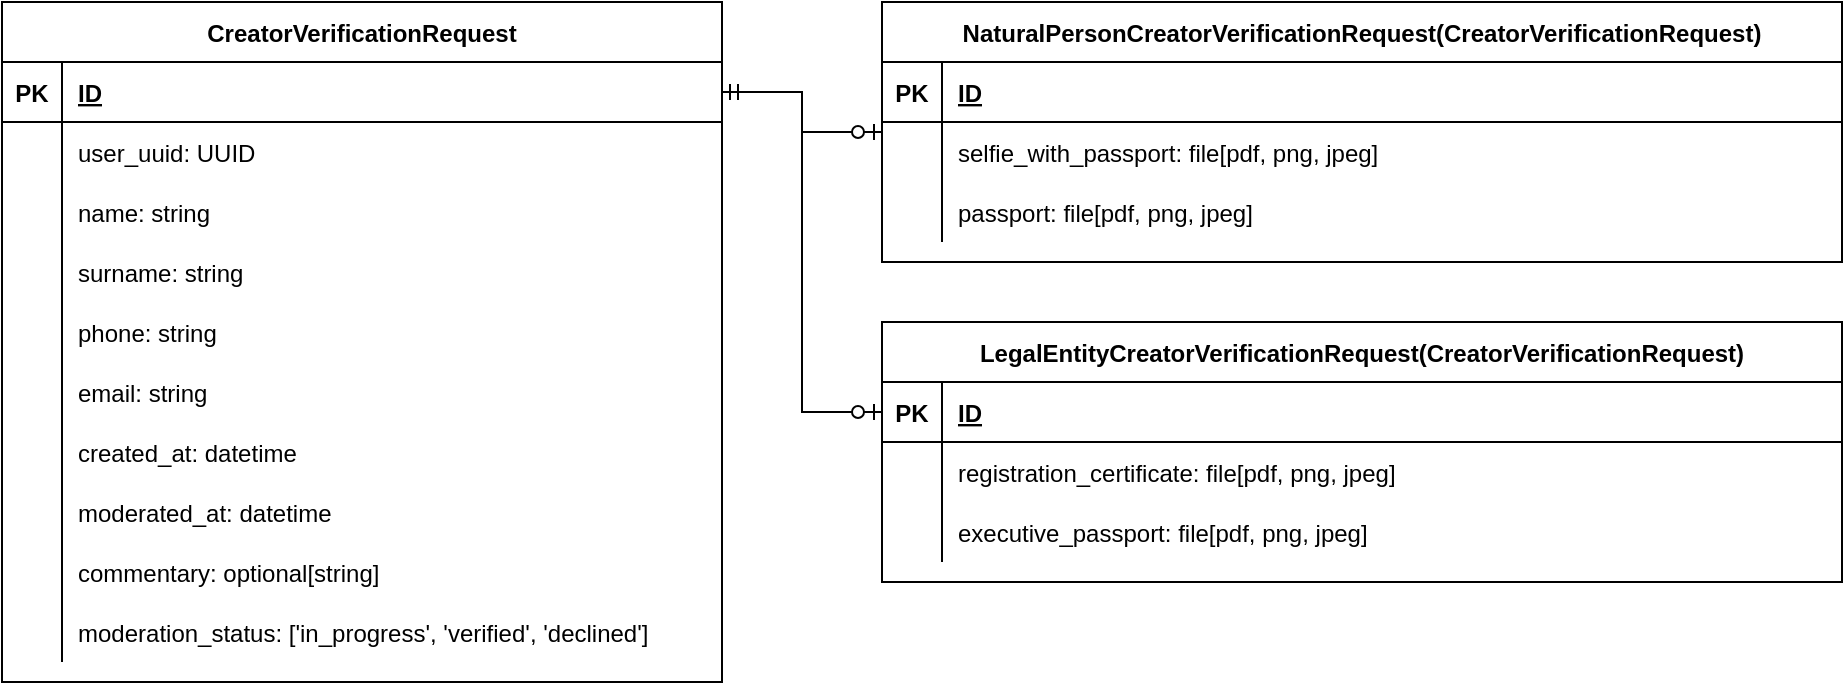 <mxfile version="14.7.7" type="device" pages="2"><diagram id="MJ9WkeCE-Is78OsRi6sq" name="DB"><mxGraphModel dx="988" dy="663" grid="1" gridSize="10" guides="1" tooltips="1" connect="1" arrows="1" fold="1" page="1" pageScale="1" pageWidth="827" pageHeight="1169" math="0" shadow="0"><root><mxCell id="0"/><mxCell id="1" parent="0"/><mxCell id="hFTRTgU7f-VmusZ1yaRI-1" value="LegalEntityCreatorVerificationRequest(CreatorVerificationRequest)" style="shape=table;startSize=30;container=1;collapsible=1;childLayout=tableLayout;fixedRows=1;rowLines=0;fontStyle=1;align=center;resizeLast=1;" vertex="1" parent="1"><mxGeometry x="480" y="200" width="480" height="130" as="geometry"/></mxCell><mxCell id="hFTRTgU7f-VmusZ1yaRI-2" value="" style="shape=partialRectangle;collapsible=0;dropTarget=0;pointerEvents=0;fillColor=none;top=0;left=0;bottom=1;right=0;points=[[0,0.5],[1,0.5]];portConstraint=eastwest;" vertex="1" parent="hFTRTgU7f-VmusZ1yaRI-1"><mxGeometry y="30" width="480" height="30" as="geometry"/></mxCell><mxCell id="hFTRTgU7f-VmusZ1yaRI-3" value="PK" style="shape=partialRectangle;connectable=0;fillColor=none;top=0;left=0;bottom=0;right=0;fontStyle=1;overflow=hidden;" vertex="1" parent="hFTRTgU7f-VmusZ1yaRI-2"><mxGeometry width="30" height="30" as="geometry"/></mxCell><mxCell id="hFTRTgU7f-VmusZ1yaRI-4" value="ID" style="shape=partialRectangle;connectable=0;fillColor=none;top=0;left=0;bottom=0;right=0;align=left;spacingLeft=6;fontStyle=5;overflow=hidden;" vertex="1" parent="hFTRTgU7f-VmusZ1yaRI-2"><mxGeometry x="30" width="450" height="30" as="geometry"/></mxCell><mxCell id="hFTRTgU7f-VmusZ1yaRI-23" value="" style="shape=partialRectangle;collapsible=0;dropTarget=0;pointerEvents=0;fillColor=none;top=0;left=0;bottom=0;right=0;points=[[0,0.5],[1,0.5]];portConstraint=eastwest;" vertex="1" parent="hFTRTgU7f-VmusZ1yaRI-1"><mxGeometry y="60" width="480" height="30" as="geometry"/></mxCell><mxCell id="hFTRTgU7f-VmusZ1yaRI-24" value="" style="shape=partialRectangle;connectable=0;fillColor=none;top=0;left=0;bottom=0;right=0;editable=1;overflow=hidden;" vertex="1" parent="hFTRTgU7f-VmusZ1yaRI-23"><mxGeometry width="30" height="30" as="geometry"/></mxCell><mxCell id="hFTRTgU7f-VmusZ1yaRI-25" value="registration_certificate: file[pdf, png, jpeg]" style="shape=partialRectangle;connectable=0;fillColor=none;top=0;left=0;bottom=0;right=0;align=left;spacingLeft=6;overflow=hidden;" vertex="1" parent="hFTRTgU7f-VmusZ1yaRI-23"><mxGeometry x="30" width="450" height="30" as="geometry"/></mxCell><mxCell id="hFTRTgU7f-VmusZ1yaRI-26" value="" style="shape=partialRectangle;collapsible=0;dropTarget=0;pointerEvents=0;fillColor=none;top=0;left=0;bottom=0;right=0;points=[[0,0.5],[1,0.5]];portConstraint=eastwest;" vertex="1" parent="hFTRTgU7f-VmusZ1yaRI-1"><mxGeometry y="90" width="480" height="30" as="geometry"/></mxCell><mxCell id="hFTRTgU7f-VmusZ1yaRI-27" value="" style="shape=partialRectangle;connectable=0;fillColor=none;top=0;left=0;bottom=0;right=0;editable=1;overflow=hidden;" vertex="1" parent="hFTRTgU7f-VmusZ1yaRI-26"><mxGeometry width="30" height="30" as="geometry"/></mxCell><mxCell id="hFTRTgU7f-VmusZ1yaRI-28" value="executive_passport: file[pdf, png, jpeg]" style="shape=partialRectangle;connectable=0;fillColor=none;top=0;left=0;bottom=0;right=0;align=left;spacingLeft=6;overflow=hidden;" vertex="1" parent="hFTRTgU7f-VmusZ1yaRI-26"><mxGeometry x="30" width="450" height="30" as="geometry"/></mxCell><mxCell id="hFTRTgU7f-VmusZ1yaRI-29" value="NaturalPersonCreatorVerificationRequest(CreatorVerificationRequest)" style="shape=table;startSize=30;container=1;collapsible=1;childLayout=tableLayout;fixedRows=1;rowLines=0;fontStyle=1;align=center;resizeLast=1;" vertex="1" parent="1"><mxGeometry x="480" y="40" width="480" height="130" as="geometry"/></mxCell><mxCell id="hFTRTgU7f-VmusZ1yaRI-30" value="" style="shape=partialRectangle;collapsible=0;dropTarget=0;pointerEvents=0;fillColor=none;top=0;left=0;bottom=1;right=0;points=[[0,0.5],[1,0.5]];portConstraint=eastwest;" vertex="1" parent="hFTRTgU7f-VmusZ1yaRI-29"><mxGeometry y="30" width="480" height="30" as="geometry"/></mxCell><mxCell id="hFTRTgU7f-VmusZ1yaRI-31" value="PK" style="shape=partialRectangle;connectable=0;fillColor=none;top=0;left=0;bottom=0;right=0;fontStyle=1;overflow=hidden;" vertex="1" parent="hFTRTgU7f-VmusZ1yaRI-30"><mxGeometry width="30" height="30" as="geometry"/></mxCell><mxCell id="hFTRTgU7f-VmusZ1yaRI-32" value="ID" style="shape=partialRectangle;connectable=0;fillColor=none;top=0;left=0;bottom=0;right=0;align=left;spacingLeft=6;fontStyle=5;overflow=hidden;" vertex="1" parent="hFTRTgU7f-VmusZ1yaRI-30"><mxGeometry x="30" width="450" height="30" as="geometry"/></mxCell><mxCell id="hFTRTgU7f-VmusZ1yaRI-42" value="" style="shape=partialRectangle;collapsible=0;dropTarget=0;pointerEvents=0;fillColor=none;top=0;left=0;bottom=0;right=0;points=[[0,0.5],[1,0.5]];portConstraint=eastwest;" vertex="1" parent="hFTRTgU7f-VmusZ1yaRI-29"><mxGeometry y="60" width="480" height="30" as="geometry"/></mxCell><mxCell id="hFTRTgU7f-VmusZ1yaRI-43" value="" style="shape=partialRectangle;connectable=0;fillColor=none;top=0;left=0;bottom=0;right=0;editable=1;overflow=hidden;" vertex="1" parent="hFTRTgU7f-VmusZ1yaRI-42"><mxGeometry width="30" height="30" as="geometry"/></mxCell><mxCell id="hFTRTgU7f-VmusZ1yaRI-44" value="selfie_with_passport: file[pdf, png, jpeg]" style="shape=partialRectangle;connectable=0;fillColor=none;top=0;left=0;bottom=0;right=0;align=left;spacingLeft=6;overflow=hidden;" vertex="1" parent="hFTRTgU7f-VmusZ1yaRI-42"><mxGeometry x="30" width="450" height="30" as="geometry"/></mxCell><mxCell id="hFTRTgU7f-VmusZ1yaRI-45" value="" style="shape=partialRectangle;collapsible=0;dropTarget=0;pointerEvents=0;fillColor=none;top=0;left=0;bottom=0;right=0;points=[[0,0.5],[1,0.5]];portConstraint=eastwest;" vertex="1" parent="hFTRTgU7f-VmusZ1yaRI-29"><mxGeometry y="90" width="480" height="30" as="geometry"/></mxCell><mxCell id="hFTRTgU7f-VmusZ1yaRI-46" value="" style="shape=partialRectangle;connectable=0;fillColor=none;top=0;left=0;bottom=0;right=0;editable=1;overflow=hidden;" vertex="1" parent="hFTRTgU7f-VmusZ1yaRI-45"><mxGeometry width="30" height="30" as="geometry"/></mxCell><mxCell id="hFTRTgU7f-VmusZ1yaRI-47" value="passport: file[pdf, png, jpeg]" style="shape=partialRectangle;connectable=0;fillColor=none;top=0;left=0;bottom=0;right=0;align=left;spacingLeft=6;overflow=hidden;" vertex="1" parent="hFTRTgU7f-VmusZ1yaRI-45"><mxGeometry x="30" width="450" height="30" as="geometry"/></mxCell><mxCell id="hFTRTgU7f-VmusZ1yaRI-57" value="CreatorVerificationRequest" style="shape=table;startSize=30;container=1;collapsible=1;childLayout=tableLayout;fixedRows=1;rowLines=0;fontStyle=1;align=center;resizeLast=1;" vertex="1" parent="1"><mxGeometry x="40" y="40" width="360" height="340" as="geometry"/></mxCell><mxCell id="hFTRTgU7f-VmusZ1yaRI-58" value="" style="shape=partialRectangle;collapsible=0;dropTarget=0;pointerEvents=0;fillColor=none;top=0;left=0;bottom=1;right=0;points=[[0,0.5],[1,0.5]];portConstraint=eastwest;" vertex="1" parent="hFTRTgU7f-VmusZ1yaRI-57"><mxGeometry y="30" width="360" height="30" as="geometry"/></mxCell><mxCell id="hFTRTgU7f-VmusZ1yaRI-59" value="PK" style="shape=partialRectangle;connectable=0;fillColor=none;top=0;left=0;bottom=0;right=0;fontStyle=1;overflow=hidden;" vertex="1" parent="hFTRTgU7f-VmusZ1yaRI-58"><mxGeometry width="30" height="30" as="geometry"/></mxCell><mxCell id="hFTRTgU7f-VmusZ1yaRI-60" value="ID" style="shape=partialRectangle;connectable=0;fillColor=none;top=0;left=0;bottom=0;right=0;align=left;spacingLeft=6;fontStyle=5;overflow=hidden;" vertex="1" parent="hFTRTgU7f-VmusZ1yaRI-58"><mxGeometry x="30" width="330" height="30" as="geometry"/></mxCell><mxCell id="hFTRTgU7f-VmusZ1yaRI-61" value="" style="shape=partialRectangle;collapsible=0;dropTarget=0;pointerEvents=0;fillColor=none;top=0;left=0;bottom=0;right=0;points=[[0,0.5],[1,0.5]];portConstraint=eastwest;" vertex="1" parent="hFTRTgU7f-VmusZ1yaRI-57"><mxGeometry y="60" width="360" height="30" as="geometry"/></mxCell><mxCell id="hFTRTgU7f-VmusZ1yaRI-62" value="" style="shape=partialRectangle;connectable=0;fillColor=none;top=0;left=0;bottom=0;right=0;editable=1;overflow=hidden;" vertex="1" parent="hFTRTgU7f-VmusZ1yaRI-61"><mxGeometry width="30" height="30" as="geometry"/></mxCell><mxCell id="hFTRTgU7f-VmusZ1yaRI-63" value="user_uuid: UUID" style="shape=partialRectangle;connectable=0;fillColor=none;top=0;left=0;bottom=0;right=0;align=left;spacingLeft=6;overflow=hidden;" vertex="1" parent="hFTRTgU7f-VmusZ1yaRI-61"><mxGeometry x="30" width="330" height="30" as="geometry"/></mxCell><mxCell id="HzR4KqkPyT9pnhgUPIY7-6" value="" style="shape=partialRectangle;collapsible=0;dropTarget=0;pointerEvents=0;fillColor=none;top=0;left=0;bottom=0;right=0;points=[[0,0.5],[1,0.5]];portConstraint=eastwest;" vertex="1" parent="hFTRTgU7f-VmusZ1yaRI-57"><mxGeometry y="90" width="360" height="30" as="geometry"/></mxCell><mxCell id="HzR4KqkPyT9pnhgUPIY7-7" value="" style="shape=partialRectangle;connectable=0;fillColor=none;top=0;left=0;bottom=0;right=0;editable=1;overflow=hidden;" vertex="1" parent="HzR4KqkPyT9pnhgUPIY7-6"><mxGeometry width="30" height="30" as="geometry"/></mxCell><mxCell id="HzR4KqkPyT9pnhgUPIY7-8" value="name: string" style="shape=partialRectangle;connectable=0;fillColor=none;top=0;left=0;bottom=0;right=0;align=left;spacingLeft=6;overflow=hidden;" vertex="1" parent="HzR4KqkPyT9pnhgUPIY7-6"><mxGeometry x="30" width="330" height="30" as="geometry"/></mxCell><mxCell id="HzR4KqkPyT9pnhgUPIY7-9" value="" style="shape=partialRectangle;collapsible=0;dropTarget=0;pointerEvents=0;fillColor=none;top=0;left=0;bottom=0;right=0;points=[[0,0.5],[1,0.5]];portConstraint=eastwest;" vertex="1" parent="hFTRTgU7f-VmusZ1yaRI-57"><mxGeometry y="120" width="360" height="30" as="geometry"/></mxCell><mxCell id="HzR4KqkPyT9pnhgUPIY7-10" value="" style="shape=partialRectangle;connectable=0;fillColor=none;top=0;left=0;bottom=0;right=0;editable=1;overflow=hidden;" vertex="1" parent="HzR4KqkPyT9pnhgUPIY7-9"><mxGeometry width="30" height="30" as="geometry"/></mxCell><mxCell id="HzR4KqkPyT9pnhgUPIY7-11" value="surname: string" style="shape=partialRectangle;connectable=0;fillColor=none;top=0;left=0;bottom=0;right=0;align=left;spacingLeft=6;overflow=hidden;" vertex="1" parent="HzR4KqkPyT9pnhgUPIY7-9"><mxGeometry x="30" width="330" height="30" as="geometry"/></mxCell><mxCell id="HzR4KqkPyT9pnhgUPIY7-12" value="" style="shape=partialRectangle;collapsible=0;dropTarget=0;pointerEvents=0;fillColor=none;top=0;left=0;bottom=0;right=0;points=[[0,0.5],[1,0.5]];portConstraint=eastwest;" vertex="1" parent="hFTRTgU7f-VmusZ1yaRI-57"><mxGeometry y="150" width="360" height="30" as="geometry"/></mxCell><mxCell id="HzR4KqkPyT9pnhgUPIY7-13" value="" style="shape=partialRectangle;connectable=0;fillColor=none;top=0;left=0;bottom=0;right=0;editable=1;overflow=hidden;" vertex="1" parent="HzR4KqkPyT9pnhgUPIY7-12"><mxGeometry width="30" height="30" as="geometry"/></mxCell><mxCell id="HzR4KqkPyT9pnhgUPIY7-14" value="phone: string" style="shape=partialRectangle;connectable=0;fillColor=none;top=0;left=0;bottom=0;right=0;align=left;spacingLeft=6;overflow=hidden;" vertex="1" parent="HzR4KqkPyT9pnhgUPIY7-12"><mxGeometry x="30" width="330" height="30" as="geometry"/></mxCell><mxCell id="HzR4KqkPyT9pnhgUPIY7-15" value="" style="shape=partialRectangle;collapsible=0;dropTarget=0;pointerEvents=0;fillColor=none;top=0;left=0;bottom=0;right=0;points=[[0,0.5],[1,0.5]];portConstraint=eastwest;" vertex="1" parent="hFTRTgU7f-VmusZ1yaRI-57"><mxGeometry y="180" width="360" height="30" as="geometry"/></mxCell><mxCell id="HzR4KqkPyT9pnhgUPIY7-16" value="" style="shape=partialRectangle;connectable=0;fillColor=none;top=0;left=0;bottom=0;right=0;editable=1;overflow=hidden;" vertex="1" parent="HzR4KqkPyT9pnhgUPIY7-15"><mxGeometry width="30" height="30" as="geometry"/></mxCell><mxCell id="HzR4KqkPyT9pnhgUPIY7-17" value="email: string" style="shape=partialRectangle;connectable=0;fillColor=none;top=0;left=0;bottom=0;right=0;align=left;spacingLeft=6;overflow=hidden;" vertex="1" parent="HzR4KqkPyT9pnhgUPIY7-15"><mxGeometry x="30" width="330" height="30" as="geometry"/></mxCell><mxCell id="hFTRTgU7f-VmusZ1yaRI-64" value="" style="shape=partialRectangle;collapsible=0;dropTarget=0;pointerEvents=0;fillColor=none;top=0;left=0;bottom=0;right=0;points=[[0,0.5],[1,0.5]];portConstraint=eastwest;" vertex="1" parent="hFTRTgU7f-VmusZ1yaRI-57"><mxGeometry y="210" width="360" height="30" as="geometry"/></mxCell><mxCell id="hFTRTgU7f-VmusZ1yaRI-65" value="" style="shape=partialRectangle;connectable=0;fillColor=none;top=0;left=0;bottom=0;right=0;editable=1;overflow=hidden;" vertex="1" parent="hFTRTgU7f-VmusZ1yaRI-64"><mxGeometry width="30" height="30" as="geometry"/></mxCell><mxCell id="hFTRTgU7f-VmusZ1yaRI-66" value="created_at: datetime" style="shape=partialRectangle;connectable=0;fillColor=none;top=0;left=0;bottom=0;right=0;align=left;spacingLeft=6;overflow=hidden;" vertex="1" parent="hFTRTgU7f-VmusZ1yaRI-64"><mxGeometry x="30" width="330" height="30" as="geometry"/></mxCell><mxCell id="hFTRTgU7f-VmusZ1yaRI-67" value="" style="shape=partialRectangle;collapsible=0;dropTarget=0;pointerEvents=0;fillColor=none;top=0;left=0;bottom=0;right=0;points=[[0,0.5],[1,0.5]];portConstraint=eastwest;" vertex="1" parent="hFTRTgU7f-VmusZ1yaRI-57"><mxGeometry y="240" width="360" height="30" as="geometry"/></mxCell><mxCell id="hFTRTgU7f-VmusZ1yaRI-68" value="" style="shape=partialRectangle;connectable=0;fillColor=none;top=0;left=0;bottom=0;right=0;editable=1;overflow=hidden;" vertex="1" parent="hFTRTgU7f-VmusZ1yaRI-67"><mxGeometry width="30" height="30" as="geometry"/></mxCell><mxCell id="hFTRTgU7f-VmusZ1yaRI-69" value="moderated_at: datetime" style="shape=partialRectangle;connectable=0;fillColor=none;top=0;left=0;bottom=0;right=0;align=left;spacingLeft=6;overflow=hidden;" vertex="1" parent="hFTRTgU7f-VmusZ1yaRI-67"><mxGeometry x="30" width="330" height="30" as="geometry"/></mxCell><mxCell id="hFTRTgU7f-VmusZ1yaRI-76" value="" style="shape=partialRectangle;collapsible=0;dropTarget=0;pointerEvents=0;fillColor=none;top=0;left=0;bottom=0;right=0;points=[[0,0.5],[1,0.5]];portConstraint=eastwest;" vertex="1" parent="hFTRTgU7f-VmusZ1yaRI-57"><mxGeometry y="270" width="360" height="30" as="geometry"/></mxCell><mxCell id="hFTRTgU7f-VmusZ1yaRI-77" value="" style="shape=partialRectangle;connectable=0;fillColor=none;top=0;left=0;bottom=0;right=0;editable=1;overflow=hidden;" vertex="1" parent="hFTRTgU7f-VmusZ1yaRI-76"><mxGeometry width="30" height="30" as="geometry"/></mxCell><mxCell id="hFTRTgU7f-VmusZ1yaRI-78" value="commentary: optional[string]" style="shape=partialRectangle;connectable=0;fillColor=none;top=0;left=0;bottom=0;right=0;align=left;spacingLeft=6;overflow=hidden;" vertex="1" parent="hFTRTgU7f-VmusZ1yaRI-76"><mxGeometry x="30" width="330" height="30" as="geometry"/></mxCell><mxCell id="hFTRTgU7f-VmusZ1yaRI-79" value="" style="shape=partialRectangle;collapsible=0;dropTarget=0;pointerEvents=0;fillColor=none;top=0;left=0;bottom=0;right=0;points=[[0,0.5],[1,0.5]];portConstraint=eastwest;" vertex="1" parent="hFTRTgU7f-VmusZ1yaRI-57"><mxGeometry y="300" width="360" height="30" as="geometry"/></mxCell><mxCell id="hFTRTgU7f-VmusZ1yaRI-80" value="" style="shape=partialRectangle;connectable=0;fillColor=none;top=0;left=0;bottom=0;right=0;editable=1;overflow=hidden;" vertex="1" parent="hFTRTgU7f-VmusZ1yaRI-79"><mxGeometry width="30" height="30" as="geometry"/></mxCell><mxCell id="hFTRTgU7f-VmusZ1yaRI-81" value="moderation_status: ['in_progress', 'verified', 'declined']" style="shape=partialRectangle;connectable=0;fillColor=none;top=0;left=0;bottom=0;right=0;align=left;spacingLeft=6;overflow=hidden;" vertex="1" parent="hFTRTgU7f-VmusZ1yaRI-79"><mxGeometry x="30" width="330" height="30" as="geometry"/></mxCell><mxCell id="hFTRTgU7f-VmusZ1yaRI-83" style="edgeStyle=orthogonalEdgeStyle;rounded=0;orthogonalLoop=1;jettySize=auto;html=1;startArrow=ERmandOne;startFill=0;endArrow=ERzeroToOne;endFill=1;" edge="1" parent="1" source="hFTRTgU7f-VmusZ1yaRI-58" target="hFTRTgU7f-VmusZ1yaRI-29"><mxGeometry relative="1" as="geometry"/></mxCell><mxCell id="hFTRTgU7f-VmusZ1yaRI-84" style="edgeStyle=orthogonalEdgeStyle;rounded=0;orthogonalLoop=1;jettySize=auto;html=1;startArrow=ERmandOne;startFill=0;endArrow=ERzeroToOne;endFill=1;" edge="1" parent="1" source="hFTRTgU7f-VmusZ1yaRI-58" target="hFTRTgU7f-VmusZ1yaRI-2"><mxGeometry relative="1" as="geometry"><mxPoint x="410" y="95" as="sourcePoint"/><mxPoint x="490" y="115" as="targetPoint"/></mxGeometry></mxCell></root></mxGraphModel></diagram><diagram id="5IfvIv_Q3Ojvv6KCoJTt" name="arch"><mxGraphModel dx="1186" dy="795" grid="1" gridSize="10" guides="1" tooltips="1" connect="1" arrows="1" fold="1" page="1" pageScale="1" pageWidth="827" pageHeight="1169" math="0" shadow="0"><root><mxCell id="urE30JJ9BefeIX8weG89-0"/><mxCell id="urE30JJ9BefeIX8weG89-1" parent="urE30JJ9BefeIX8weG89-0"/><mxCell id="VCV5CSe4pO6vnKWixbs0-3" style="edgeStyle=orthogonalEdgeStyle;rounded=0;orthogonalLoop=1;jettySize=auto;html=1;startArrow=none;startFill=0;endArrow=classic;endFill=1;" edge="1" parent="urE30JJ9BefeIX8weG89-1" source="VCV5CSe4pO6vnKWixbs0-0" target="VCV5CSe4pO6vnKWixbs0-2"><mxGeometry relative="1" as="geometry"/></mxCell><mxCell id="VCV5CSe4pO6vnKWixbs0-4" value="user_info" style="edgeLabel;html=1;align=center;verticalAlign=middle;resizable=0;points=[];" vertex="1" connectable="0" parent="VCV5CSe4pO6vnKWixbs0-3"><mxGeometry x="0.158" relative="1" as="geometry"><mxPoint as="offset"/></mxGeometry></mxCell><mxCell id="Xq4UDoQALTU8ssticIGr-0" value="" style="edgeStyle=orthogonalEdgeStyle;rounded=0;orthogonalLoop=1;jettySize=auto;html=1;startArrow=classic;startFill=1;endArrow=classic;endFill=1;" edge="1" parent="urE30JJ9BefeIX8weG89-1" source="VCV5CSe4pO6vnKWixbs0-0" target="VCV5CSe4pO6vnKWixbs0-1"><mxGeometry relative="1" as="geometry"/></mxCell><mxCell id="VCV5CSe4pO6vnKWixbs0-0" value="Moderation" style="rounded=1;whiteSpace=wrap;html=1;" vertex="1" parent="urE30JJ9BefeIX8weG89-1"><mxGeometry x="400" y="80" width="120" height="80" as="geometry"/></mxCell><mxCell id="VCV5CSe4pO6vnKWixbs0-1" value="DB" style="shape=cylinder3;whiteSpace=wrap;html=1;boundedLbl=1;backgroundOutline=1;size=15;" vertex="1" parent="urE30JJ9BefeIX8weG89-1"><mxGeometry x="600" y="80" width="60" height="80" as="geometry"/></mxCell><mxCell id="VCV5CSe4pO6vnKWixbs0-2" value="Users" style="rounded=1;whiteSpace=wrap;html=1;" vertex="1" parent="urE30JJ9BefeIX8weG89-1"><mxGeometry x="40" y="80" width="120" height="80" as="geometry"/></mxCell></root></mxGraphModel></diagram></mxfile>